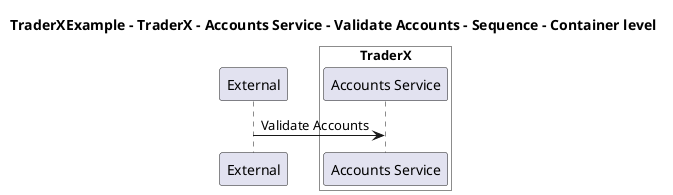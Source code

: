 @startuml

title TraderXExample - TraderX - Accounts Service - Validate Accounts - Sequence - Container level

participant "External" as C4InterFlow.SoftwareSystems.ExternalSystem

box "TraderX" #White
    participant "Accounts Service" as TraderXExample.SoftwareSystems.TraderX.Containers.AccountsService
end box


C4InterFlow.SoftwareSystems.ExternalSystem -> TraderXExample.SoftwareSystems.TraderX.Containers.AccountsService : Validate Accounts


@enduml
